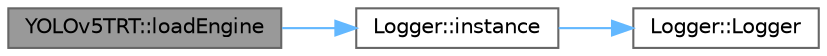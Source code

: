 digraph "YOLOv5TRT::loadEngine"
{
 // LATEX_PDF_SIZE
  bgcolor="transparent";
  edge [fontname=Helvetica,fontsize=10,labelfontname=Helvetica,labelfontsize=10];
  node [fontname=Helvetica,fontsize=10,shape=box,height=0.2,width=0.4];
  rankdir="LR";
  Node1 [id="Node000001",label="YOLOv5TRT::loadEngine",height=0.2,width=0.4,color="gray40", fillcolor="grey60", style="filled", fontcolor="black",tooltip=" "];
  Node1 -> Node2 [id="edge1_Node000001_Node000002",color="steelblue1",style="solid",tooltip=" "];
  Node2 [id="Node000002",label="Logger::instance",height=0.2,width=0.4,color="grey40", fillcolor="white", style="filled",URL="$classLogger.html#aebb248e608f8e2724de20b482cb2a15f",tooltip=" "];
  Node2 -> Node3 [id="edge2_Node000002_Node000003",color="steelblue1",style="solid",tooltip=" "];
  Node3 [id="Node000003",label="Logger::Logger",height=0.2,width=0.4,color="grey40", fillcolor="white", style="filled",URL="$classLogger.html#ac45b6ef7069b222c094da3724d1aa8fb",tooltip=" "];
}
